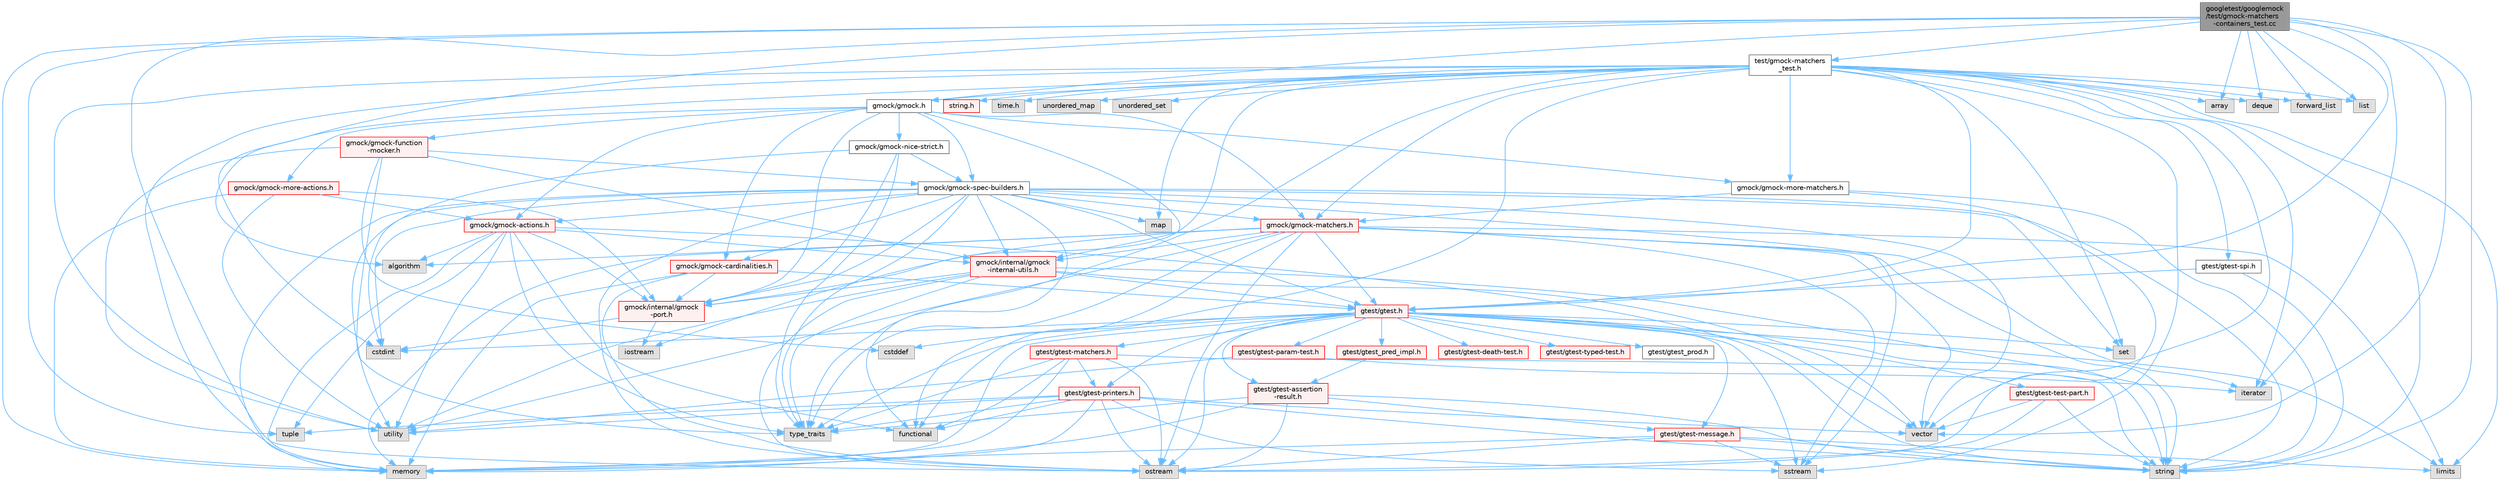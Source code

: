 digraph "googletest/googlemock/test/gmock-matchers-containers_test.cc"
{
 // LATEX_PDF_SIZE
  bgcolor="transparent";
  edge [fontname=Helvetica,fontsize=10,labelfontname=Helvetica,labelfontsize=10];
  node [fontname=Helvetica,fontsize=10,shape=box,height=0.2,width=0.4];
  Node1 [id="Node000001",label="googletest/googlemock\l/test/gmock-matchers\l-containers_test.cc",height=0.2,width=0.4,color="gray40", fillcolor="grey60", style="filled", fontcolor="black",tooltip=" "];
  Node1 -> Node2 [id="edge173_Node000001_Node000002",color="steelblue1",style="solid",tooltip=" "];
  Node2 [id="Node000002",label="algorithm",height=0.2,width=0.4,color="grey60", fillcolor="#E0E0E0", style="filled",tooltip=" "];
  Node1 -> Node3 [id="edge174_Node000001_Node000003",color="steelblue1",style="solid",tooltip=" "];
  Node3 [id="Node000003",label="array",height=0.2,width=0.4,color="grey60", fillcolor="#E0E0E0", style="filled",tooltip=" "];
  Node1 -> Node4 [id="edge175_Node000001_Node000004",color="steelblue1",style="solid",tooltip=" "];
  Node4 [id="Node000004",label="deque",height=0.2,width=0.4,color="grey60", fillcolor="#E0E0E0", style="filled",tooltip=" "];
  Node1 -> Node5 [id="edge176_Node000001_Node000005",color="steelblue1",style="solid",tooltip=" "];
  Node5 [id="Node000005",label="forward_list",height=0.2,width=0.4,color="grey60", fillcolor="#E0E0E0", style="filled",tooltip=" "];
  Node1 -> Node6 [id="edge177_Node000001_Node000006",color="steelblue1",style="solid",tooltip=" "];
  Node6 [id="Node000006",label="iterator",height=0.2,width=0.4,color="grey60", fillcolor="#E0E0E0", style="filled",tooltip=" "];
  Node1 -> Node7 [id="edge178_Node000001_Node000007",color="steelblue1",style="solid",tooltip=" "];
  Node7 [id="Node000007",label="list",height=0.2,width=0.4,color="grey60", fillcolor="#E0E0E0", style="filled",tooltip=" "];
  Node1 -> Node8 [id="edge179_Node000001_Node000008",color="steelblue1",style="solid",tooltip=" "];
  Node8 [id="Node000008",label="memory",height=0.2,width=0.4,color="grey60", fillcolor="#E0E0E0", style="filled",tooltip=" "];
  Node1 -> Node9 [id="edge180_Node000001_Node000009",color="steelblue1",style="solid",tooltip=" "];
  Node9 [id="Node000009",label="ostream",height=0.2,width=0.4,color="grey60", fillcolor="#E0E0E0", style="filled",tooltip=" "];
  Node1 -> Node10 [id="edge181_Node000001_Node000010",color="steelblue1",style="solid",tooltip=" "];
  Node10 [id="Node000010",label="string",height=0.2,width=0.4,color="grey60", fillcolor="#E0E0E0", style="filled",tooltip=" "];
  Node1 -> Node11 [id="edge182_Node000001_Node000011",color="steelblue1",style="solid",tooltip=" "];
  Node11 [id="Node000011",label="tuple",height=0.2,width=0.4,color="grey60", fillcolor="#E0E0E0", style="filled",tooltip=" "];
  Node1 -> Node12 [id="edge183_Node000001_Node000012",color="steelblue1",style="solid",tooltip=" "];
  Node12 [id="Node000012",label="vector",height=0.2,width=0.4,color="grey60", fillcolor="#E0E0E0", style="filled",tooltip=" "];
  Node1 -> Node13 [id="edge184_Node000001_Node000013",color="steelblue1",style="solid",tooltip=" "];
  Node13 [id="Node000013",label="gmock/gmock.h",height=0.2,width=0.4,color="grey40", fillcolor="white", style="filled",URL="$gmock_8h.html",tooltip=" "];
  Node13 -> Node14 [id="edge185_Node000013_Node000014",color="steelblue1",style="solid",tooltip=" "];
  Node14 [id="Node000014",label="gmock/gmock-actions.h",height=0.2,width=0.4,color="red", fillcolor="#FFF0F0", style="filled",URL="$gmock-actions_8h.html",tooltip=" "];
  Node14 -> Node2 [id="edge186_Node000014_Node000002",color="steelblue1",style="solid",tooltip=" "];
  Node14 -> Node17 [id="edge187_Node000014_Node000017",color="steelblue1",style="solid",tooltip=" "];
  Node17 [id="Node000017",label="functional",height=0.2,width=0.4,color="grey60", fillcolor="#E0E0E0", style="filled",tooltip=" "];
  Node14 -> Node8 [id="edge188_Node000014_Node000008",color="steelblue1",style="solid",tooltip=" "];
  Node14 -> Node10 [id="edge189_Node000014_Node000010",color="steelblue1",style="solid",tooltip=" "];
  Node14 -> Node11 [id="edge190_Node000014_Node000011",color="steelblue1",style="solid",tooltip=" "];
  Node14 -> Node18 [id="edge191_Node000014_Node000018",color="steelblue1",style="solid",tooltip=" "];
  Node18 [id="Node000018",label="type_traits",height=0.2,width=0.4,color="grey60", fillcolor="#E0E0E0", style="filled",tooltip=" "];
  Node14 -> Node19 [id="edge192_Node000014_Node000019",color="steelblue1",style="solid",tooltip=" "];
  Node19 [id="Node000019",label="utility",height=0.2,width=0.4,color="grey60", fillcolor="#E0E0E0", style="filled",tooltip=" "];
  Node14 -> Node20 [id="edge193_Node000014_Node000020",color="steelblue1",style="solid",tooltip=" "];
  Node20 [id="Node000020",label="gmock/internal/gmock\l-internal-utils.h",height=0.2,width=0.4,color="red", fillcolor="#FFF0F0", style="filled",URL="$gmock-internal-utils_8h.html",tooltip=" "];
  Node20 -> Node9 [id="edge194_Node000020_Node000009",color="steelblue1",style="solid",tooltip=" "];
  Node20 -> Node10 [id="edge195_Node000020_Node000010",color="steelblue1",style="solid",tooltip=" "];
  Node20 -> Node18 [id="edge196_Node000020_Node000018",color="steelblue1",style="solid",tooltip=" "];
  Node20 -> Node19 [id="edge197_Node000020_Node000019",color="steelblue1",style="solid",tooltip=" "];
  Node20 -> Node12 [id="edge198_Node000020_Node000012",color="steelblue1",style="solid",tooltip=" "];
  Node20 -> Node22 [id="edge199_Node000020_Node000022",color="steelblue1",style="solid",tooltip=" "];
  Node22 [id="Node000022",label="gmock/internal/gmock\l-port.h",height=0.2,width=0.4,color="red", fillcolor="#FFF0F0", style="filled",URL="$gmock-port_8h.html",tooltip=" "];
  Node22 -> Node25 [id="edge200_Node000022_Node000025",color="steelblue1",style="solid",tooltip=" "];
  Node25 [id="Node000025",label="cstdint",height=0.2,width=0.4,color="grey60", fillcolor="#E0E0E0", style="filled",tooltip=" "];
  Node22 -> Node26 [id="edge201_Node000022_Node000026",color="steelblue1",style="solid",tooltip=" "];
  Node26 [id="Node000026",label="iostream",height=0.2,width=0.4,color="grey60", fillcolor="#E0E0E0", style="filled",tooltip=" "];
  Node20 -> Node52 [id="edge202_Node000020_Node000052",color="steelblue1",style="solid",tooltip=" "];
  Node52 [id="Node000052",label="gtest/gtest.h",height=0.2,width=0.4,color="red", fillcolor="#FFF0F0", style="filled",URL="$gtest_8h.html",tooltip=" "];
  Node52 -> Node34 [id="edge203_Node000052_Node000034",color="steelblue1",style="solid",tooltip=" "];
  Node34 [id="Node000034",label="cstddef",height=0.2,width=0.4,color="grey60", fillcolor="#E0E0E0", style="filled",tooltip=" "];
  Node52 -> Node25 [id="edge204_Node000052_Node000025",color="steelblue1",style="solid",tooltip=" "];
  Node52 -> Node38 [id="edge205_Node000052_Node000038",color="steelblue1",style="solid",tooltip=" "];
  Node38 [id="Node000038",label="limits",height=0.2,width=0.4,color="grey60", fillcolor="#E0E0E0", style="filled",tooltip=" "];
  Node52 -> Node8 [id="edge206_Node000052_Node000008",color="steelblue1",style="solid",tooltip=" "];
  Node52 -> Node9 [id="edge207_Node000052_Node000009",color="steelblue1",style="solid",tooltip=" "];
  Node52 -> Node37 [id="edge208_Node000052_Node000037",color="steelblue1",style="solid",tooltip=" "];
  Node37 [id="Node000037",label="set",height=0.2,width=0.4,color="grey60", fillcolor="#E0E0E0", style="filled",tooltip=" "];
  Node52 -> Node53 [id="edge209_Node000052_Node000053",color="steelblue1",style="solid",tooltip=" "];
  Node53 [id="Node000053",label="sstream",height=0.2,width=0.4,color="grey60", fillcolor="#E0E0E0", style="filled",tooltip=" "];
  Node52 -> Node10 [id="edge210_Node000052_Node000010",color="steelblue1",style="solid",tooltip=" "];
  Node52 -> Node18 [id="edge211_Node000052_Node000018",color="steelblue1",style="solid",tooltip=" "];
  Node52 -> Node12 [id="edge212_Node000052_Node000012",color="steelblue1",style="solid",tooltip=" "];
  Node52 -> Node54 [id="edge213_Node000052_Node000054",color="steelblue1",style="solid",tooltip=" "];
  Node54 [id="Node000054",label="gtest/gtest-assertion\l-result.h",height=0.2,width=0.4,color="red", fillcolor="#FFF0F0", style="filled",URL="$gtest-assertion-result_8h.html",tooltip=" "];
  Node54 -> Node8 [id="edge214_Node000054_Node000008",color="steelblue1",style="solid",tooltip=" "];
  Node54 -> Node9 [id="edge215_Node000054_Node000009",color="steelblue1",style="solid",tooltip=" "];
  Node54 -> Node10 [id="edge216_Node000054_Node000010",color="steelblue1",style="solid",tooltip=" "];
  Node54 -> Node18 [id="edge217_Node000054_Node000018",color="steelblue1",style="solid",tooltip=" "];
  Node54 -> Node55 [id="edge218_Node000054_Node000055",color="steelblue1",style="solid",tooltip=" "];
  Node55 [id="Node000055",label="gtest/gtest-message.h",height=0.2,width=0.4,color="red", fillcolor="#FFF0F0", style="filled",URL="$gtest-message_8h.html",tooltip=" "];
  Node55 -> Node38 [id="edge219_Node000055_Node000038",color="steelblue1",style="solid",tooltip=" "];
  Node55 -> Node8 [id="edge220_Node000055_Node000008",color="steelblue1",style="solid",tooltip=" "];
  Node55 -> Node9 [id="edge221_Node000055_Node000009",color="steelblue1",style="solid",tooltip=" "];
  Node55 -> Node53 [id="edge222_Node000055_Node000053",color="steelblue1",style="solid",tooltip=" "];
  Node55 -> Node10 [id="edge223_Node000055_Node000010",color="steelblue1",style="solid",tooltip=" "];
  Node52 -> Node56 [id="edge224_Node000052_Node000056",color="steelblue1",style="solid",tooltip=" "];
  Node56 [id="Node000056",label="gtest/gtest-death-test.h",height=0.2,width=0.4,color="red", fillcolor="#FFF0F0", style="filled",URL="$gtest-death-test_8h.html",tooltip=" "];
  Node52 -> Node58 [id="edge225_Node000052_Node000058",color="steelblue1",style="solid",tooltip=" "];
  Node58 [id="Node000058",label="gtest/gtest-matchers.h",height=0.2,width=0.4,color="red", fillcolor="#FFF0F0", style="filled",URL="$gtest-matchers_8h.html",tooltip=" "];
  Node58 -> Node17 [id="edge226_Node000058_Node000017",color="steelblue1",style="solid",tooltip=" "];
  Node58 -> Node8 [id="edge227_Node000058_Node000008",color="steelblue1",style="solid",tooltip=" "];
  Node58 -> Node9 [id="edge228_Node000058_Node000009",color="steelblue1",style="solid",tooltip=" "];
  Node58 -> Node10 [id="edge229_Node000058_Node000010",color="steelblue1",style="solid",tooltip=" "];
  Node58 -> Node18 [id="edge230_Node000058_Node000018",color="steelblue1",style="solid",tooltip=" "];
  Node58 -> Node60 [id="edge231_Node000058_Node000060",color="steelblue1",style="solid",tooltip=" "];
  Node60 [id="Node000060",label="gtest/gtest-printers.h",height=0.2,width=0.4,color="red", fillcolor="#FFF0F0", style="filled",URL="$gtest-printers_8h.html",tooltip=" "];
  Node60 -> Node17 [id="edge232_Node000060_Node000017",color="steelblue1",style="solid",tooltip=" "];
  Node60 -> Node8 [id="edge233_Node000060_Node000008",color="steelblue1",style="solid",tooltip=" "];
  Node60 -> Node9 [id="edge234_Node000060_Node000009",color="steelblue1",style="solid",tooltip=" "];
  Node60 -> Node53 [id="edge235_Node000060_Node000053",color="steelblue1",style="solid",tooltip=" "];
  Node60 -> Node10 [id="edge236_Node000060_Node000010",color="steelblue1",style="solid",tooltip=" "];
  Node60 -> Node11 [id="edge237_Node000060_Node000011",color="steelblue1",style="solid",tooltip=" "];
  Node60 -> Node18 [id="edge238_Node000060_Node000018",color="steelblue1",style="solid",tooltip=" "];
  Node60 -> Node19 [id="edge239_Node000060_Node000019",color="steelblue1",style="solid",tooltip=" "];
  Node60 -> Node12 [id="edge240_Node000060_Node000012",color="steelblue1",style="solid",tooltip=" "];
  Node52 -> Node55 [id="edge241_Node000052_Node000055",color="steelblue1",style="solid",tooltip=" "];
  Node52 -> Node68 [id="edge242_Node000052_Node000068",color="steelblue1",style="solid",tooltip=" "];
  Node68 [id="Node000068",label="gtest/gtest-param-test.h",height=0.2,width=0.4,color="red", fillcolor="#FFF0F0", style="filled",URL="$gtest-param-test_8h.html",tooltip=" "];
  Node68 -> Node6 [id="edge243_Node000068_Node000006",color="steelblue1",style="solid",tooltip=" "];
  Node68 -> Node19 [id="edge244_Node000068_Node000019",color="steelblue1",style="solid",tooltip=" "];
  Node52 -> Node60 [id="edge245_Node000052_Node000060",color="steelblue1",style="solid",tooltip=" "];
  Node52 -> Node72 [id="edge246_Node000052_Node000072",color="steelblue1",style="solid",tooltip=" "];
  Node72 [id="Node000072",label="gtest/gtest-test-part.h",height=0.2,width=0.4,color="red", fillcolor="#FFF0F0", style="filled",URL="$gtest-test-part_8h.html",tooltip=" "];
  Node72 -> Node9 [id="edge247_Node000072_Node000009",color="steelblue1",style="solid",tooltip=" "];
  Node72 -> Node10 [id="edge248_Node000072_Node000010",color="steelblue1",style="solid",tooltip=" "];
  Node72 -> Node12 [id="edge249_Node000072_Node000012",color="steelblue1",style="solid",tooltip=" "];
  Node52 -> Node74 [id="edge250_Node000052_Node000074",color="steelblue1",style="solid",tooltip=" "];
  Node74 [id="Node000074",label="gtest/gtest-typed-test.h",height=0.2,width=0.4,color="red", fillcolor="#FFF0F0", style="filled",URL="$gtest-typed-test_8h.html",tooltip=" "];
  Node52 -> Node75 [id="edge251_Node000052_Node000075",color="steelblue1",style="solid",tooltip=" "];
  Node75 [id="Node000075",label="gtest/gtest_pred_impl.h",height=0.2,width=0.4,color="red", fillcolor="#FFF0F0", style="filled",URL="$gtest__pred__impl_8h.html",tooltip=" "];
  Node75 -> Node54 [id="edge252_Node000075_Node000054",color="steelblue1",style="solid",tooltip=" "];
  Node52 -> Node76 [id="edge253_Node000052_Node000076",color="steelblue1",style="solid",tooltip=" "];
  Node76 [id="Node000076",label="gtest/gtest_prod.h",height=0.2,width=0.4,color="grey40", fillcolor="white", style="filled",URL="$gtest__prod_8h.html",tooltip=" "];
  Node14 -> Node22 [id="edge254_Node000014_Node000022",color="steelblue1",style="solid",tooltip=" "];
  Node13 -> Node78 [id="edge255_Node000013_Node000078",color="steelblue1",style="solid",tooltip=" "];
  Node78 [id="Node000078",label="gmock/gmock-cardinalities.h",height=0.2,width=0.4,color="red", fillcolor="#FFF0F0", style="filled",URL="$gmock-cardinalities_8h.html",tooltip=" "];
  Node78 -> Node8 [id="edge256_Node000078_Node000008",color="steelblue1",style="solid",tooltip=" "];
  Node78 -> Node9 [id="edge257_Node000078_Node000009",color="steelblue1",style="solid",tooltip=" "];
  Node78 -> Node22 [id="edge258_Node000078_Node000022",color="steelblue1",style="solid",tooltip=" "];
  Node78 -> Node52 [id="edge259_Node000078_Node000052",color="steelblue1",style="solid",tooltip=" "];
  Node13 -> Node80 [id="edge260_Node000013_Node000080",color="steelblue1",style="solid",tooltip=" "];
  Node80 [id="Node000080",label="gmock/gmock-function\l-mocker.h",height=0.2,width=0.4,color="red", fillcolor="#FFF0F0", style="filled",URL="$gmock-function-mocker_8h.html",tooltip=" "];
  Node80 -> Node34 [id="edge261_Node000080_Node000034",color="steelblue1",style="solid",tooltip=" "];
  Node80 -> Node18 [id="edge262_Node000080_Node000018",color="steelblue1",style="solid",tooltip=" "];
  Node80 -> Node19 [id="edge263_Node000080_Node000019",color="steelblue1",style="solid",tooltip=" "];
  Node80 -> Node81 [id="edge264_Node000080_Node000081",color="steelblue1",style="solid",tooltip=" "];
  Node81 [id="Node000081",label="gmock/gmock-spec-builders.h",height=0.2,width=0.4,color="grey40", fillcolor="white", style="filled",URL="$gmock-spec-builders_8h.html",tooltip=" "];
  Node81 -> Node25 [id="edge265_Node000081_Node000025",color="steelblue1",style="solid",tooltip=" "];
  Node81 -> Node17 [id="edge266_Node000081_Node000017",color="steelblue1",style="solid",tooltip=" "];
  Node81 -> Node63 [id="edge267_Node000081_Node000063",color="steelblue1",style="solid",tooltip=" "];
  Node63 [id="Node000063",label="map",height=0.2,width=0.4,color="grey60", fillcolor="#E0E0E0", style="filled",tooltip=" "];
  Node81 -> Node8 [id="edge268_Node000081_Node000008",color="steelblue1",style="solid",tooltip=" "];
  Node81 -> Node9 [id="edge269_Node000081_Node000009",color="steelblue1",style="solid",tooltip=" "];
  Node81 -> Node37 [id="edge270_Node000081_Node000037",color="steelblue1",style="solid",tooltip=" "];
  Node81 -> Node53 [id="edge271_Node000081_Node000053",color="steelblue1",style="solid",tooltip=" "];
  Node81 -> Node10 [id="edge272_Node000081_Node000010",color="steelblue1",style="solid",tooltip=" "];
  Node81 -> Node18 [id="edge273_Node000081_Node000018",color="steelblue1",style="solid",tooltip=" "];
  Node81 -> Node19 [id="edge274_Node000081_Node000019",color="steelblue1",style="solid",tooltip=" "];
  Node81 -> Node12 [id="edge275_Node000081_Node000012",color="steelblue1",style="solid",tooltip=" "];
  Node81 -> Node14 [id="edge276_Node000081_Node000014",color="steelblue1",style="solid",tooltip=" "];
  Node81 -> Node78 [id="edge277_Node000081_Node000078",color="steelblue1",style="solid",tooltip=" "];
  Node81 -> Node82 [id="edge278_Node000081_Node000082",color="steelblue1",style="solid",tooltip=" "];
  Node82 [id="Node000082",label="gmock/gmock-matchers.h",height=0.2,width=0.4,color="red", fillcolor="#FFF0F0", style="filled",URL="$gmock-matchers_8h.html",tooltip=" "];
  Node82 -> Node2 [id="edge279_Node000082_Node000002",color="steelblue1",style="solid",tooltip=" "];
  Node82 -> Node17 [id="edge280_Node000082_Node000017",color="steelblue1",style="solid",tooltip=" "];
  Node82 -> Node6 [id="edge281_Node000082_Node000006",color="steelblue1",style="solid",tooltip=" "];
  Node82 -> Node38 [id="edge282_Node000082_Node000038",color="steelblue1",style="solid",tooltip=" "];
  Node82 -> Node8 [id="edge283_Node000082_Node000008",color="steelblue1",style="solid",tooltip=" "];
  Node82 -> Node9 [id="edge284_Node000082_Node000009",color="steelblue1",style="solid",tooltip=" "];
  Node82 -> Node53 [id="edge285_Node000082_Node000053",color="steelblue1",style="solid",tooltip=" "];
  Node82 -> Node10 [id="edge286_Node000082_Node000010",color="steelblue1",style="solid",tooltip=" "];
  Node82 -> Node18 [id="edge287_Node000082_Node000018",color="steelblue1",style="solid",tooltip=" "];
  Node82 -> Node19 [id="edge288_Node000082_Node000019",color="steelblue1",style="solid",tooltip=" "];
  Node82 -> Node12 [id="edge289_Node000082_Node000012",color="steelblue1",style="solid",tooltip=" "];
  Node82 -> Node20 [id="edge290_Node000082_Node000020",color="steelblue1",style="solid",tooltip=" "];
  Node82 -> Node22 [id="edge291_Node000082_Node000022",color="steelblue1",style="solid",tooltip=" "];
  Node82 -> Node52 [id="edge292_Node000082_Node000052",color="steelblue1",style="solid",tooltip=" "];
  Node81 -> Node20 [id="edge293_Node000081_Node000020",color="steelblue1",style="solid",tooltip=" "];
  Node81 -> Node22 [id="edge294_Node000081_Node000022",color="steelblue1",style="solid",tooltip=" "];
  Node81 -> Node52 [id="edge295_Node000081_Node000052",color="steelblue1",style="solid",tooltip=" "];
  Node80 -> Node20 [id="edge296_Node000080_Node000020",color="steelblue1",style="solid",tooltip=" "];
  Node13 -> Node82 [id="edge297_Node000013_Node000082",color="steelblue1",style="solid",tooltip=" "];
  Node13 -> Node87 [id="edge298_Node000013_Node000087",color="steelblue1",style="solid",tooltip=" "];
  Node87 [id="Node000087",label="gmock/gmock-more-actions.h",height=0.2,width=0.4,color="red", fillcolor="#FFF0F0", style="filled",URL="$gmock-more-actions_8h.html",tooltip=" "];
  Node87 -> Node8 [id="edge299_Node000087_Node000008",color="steelblue1",style="solid",tooltip=" "];
  Node87 -> Node19 [id="edge300_Node000087_Node000019",color="steelblue1",style="solid",tooltip=" "];
  Node87 -> Node14 [id="edge301_Node000087_Node000014",color="steelblue1",style="solid",tooltip=" "];
  Node87 -> Node22 [id="edge302_Node000087_Node000022",color="steelblue1",style="solid",tooltip=" "];
  Node13 -> Node89 [id="edge303_Node000013_Node000089",color="steelblue1",style="solid",tooltip=" "];
  Node89 [id="Node000089",label="gmock/gmock-more-matchers.h",height=0.2,width=0.4,color="grey40", fillcolor="white", style="filled",URL="$gmock-more-matchers_8h.html",tooltip=" "];
  Node89 -> Node9 [id="edge304_Node000089_Node000009",color="steelblue1",style="solid",tooltip=" "];
  Node89 -> Node10 [id="edge305_Node000089_Node000010",color="steelblue1",style="solid",tooltip=" "];
  Node89 -> Node82 [id="edge306_Node000089_Node000082",color="steelblue1",style="solid",tooltip=" "];
  Node13 -> Node90 [id="edge307_Node000013_Node000090",color="steelblue1",style="solid",tooltip=" "];
  Node90 [id="Node000090",label="gmock/gmock-nice-strict.h",height=0.2,width=0.4,color="grey40", fillcolor="white", style="filled",URL="$gmock-nice-strict_8h.html",tooltip=" "];
  Node90 -> Node25 [id="edge308_Node000090_Node000025",color="steelblue1",style="solid",tooltip=" "];
  Node90 -> Node18 [id="edge309_Node000090_Node000018",color="steelblue1",style="solid",tooltip=" "];
  Node90 -> Node81 [id="edge310_Node000090_Node000081",color="steelblue1",style="solid",tooltip=" "];
  Node90 -> Node22 [id="edge311_Node000090_Node000022",color="steelblue1",style="solid",tooltip=" "];
  Node13 -> Node81 [id="edge312_Node000013_Node000081",color="steelblue1",style="solid",tooltip=" "];
  Node13 -> Node20 [id="edge313_Node000013_Node000020",color="steelblue1",style="solid",tooltip=" "];
  Node13 -> Node22 [id="edge314_Node000013_Node000022",color="steelblue1",style="solid",tooltip=" "];
  Node1 -> Node91 [id="edge315_Node000001_Node000091",color="steelblue1",style="solid",tooltip=" "];
  Node91 [id="Node000091",label="test/gmock-matchers\l_test.h",height=0.2,width=0.4,color="grey40", fillcolor="white", style="filled",URL="$gmock-matchers__test_8h.html",tooltip=" "];
  Node91 -> Node32 [id="edge316_Node000091_Node000032",color="steelblue1",style="solid",tooltip=" "];
  Node32 [id="Node000032",label="string.h",height=0.2,width=0.4,color="red", fillcolor="#FFF0F0", style="filled",URL="$string_8h.html",tooltip=" "];
  Node91 -> Node92 [id="edge317_Node000091_Node000092",color="steelblue1",style="solid",tooltip=" "];
  Node92 [id="Node000092",label="time.h",height=0.2,width=0.4,color="grey60", fillcolor="#E0E0E0", style="filled",tooltip=" "];
  Node91 -> Node3 [id="edge318_Node000091_Node000003",color="steelblue1",style="solid",tooltip=" "];
  Node91 -> Node25 [id="edge319_Node000091_Node000025",color="steelblue1",style="solid",tooltip=" "];
  Node91 -> Node4 [id="edge320_Node000091_Node000004",color="steelblue1",style="solid",tooltip=" "];
  Node91 -> Node5 [id="edge321_Node000091_Node000005",color="steelblue1",style="solid",tooltip=" "];
  Node91 -> Node17 [id="edge322_Node000091_Node000017",color="steelblue1",style="solid",tooltip=" "];
  Node91 -> Node26 [id="edge323_Node000091_Node000026",color="steelblue1",style="solid",tooltip=" "];
  Node91 -> Node6 [id="edge324_Node000091_Node000006",color="steelblue1",style="solid",tooltip=" "];
  Node91 -> Node38 [id="edge325_Node000091_Node000038",color="steelblue1",style="solid",tooltip=" "];
  Node91 -> Node7 [id="edge326_Node000091_Node000007",color="steelblue1",style="solid",tooltip=" "];
  Node91 -> Node63 [id="edge327_Node000091_Node000063",color="steelblue1",style="solid",tooltip=" "];
  Node91 -> Node8 [id="edge328_Node000091_Node000008",color="steelblue1",style="solid",tooltip=" "];
  Node91 -> Node37 [id="edge329_Node000091_Node000037",color="steelblue1",style="solid",tooltip=" "];
  Node91 -> Node53 [id="edge330_Node000091_Node000053",color="steelblue1",style="solid",tooltip=" "];
  Node91 -> Node10 [id="edge331_Node000091_Node000010",color="steelblue1",style="solid",tooltip=" "];
  Node91 -> Node18 [id="edge332_Node000091_Node000018",color="steelblue1",style="solid",tooltip=" "];
  Node91 -> Node71 [id="edge333_Node000091_Node000071",color="steelblue1",style="solid",tooltip=" "];
  Node71 [id="Node000071",label="unordered_map",height=0.2,width=0.4,color="grey60", fillcolor="#E0E0E0", style="filled",tooltip=" "];
  Node91 -> Node93 [id="edge334_Node000091_Node000093",color="steelblue1",style="solid",tooltip=" "];
  Node93 [id="Node000093",label="unordered_set",height=0.2,width=0.4,color="grey60", fillcolor="#E0E0E0", style="filled",tooltip=" "];
  Node91 -> Node19 [id="edge335_Node000091_Node000019",color="steelblue1",style="solid",tooltip=" "];
  Node91 -> Node12 [id="edge336_Node000091_Node000012",color="steelblue1",style="solid",tooltip=" "];
  Node91 -> Node82 [id="edge337_Node000091_Node000082",color="steelblue1",style="solid",tooltip=" "];
  Node91 -> Node89 [id="edge338_Node000091_Node000089",color="steelblue1",style="solid",tooltip=" "];
  Node91 -> Node13 [id="edge339_Node000091_Node000013",color="steelblue1",style="solid",tooltip=" "];
  Node91 -> Node94 [id="edge340_Node000091_Node000094",color="steelblue1",style="solid",tooltip=" "];
  Node94 [id="Node000094",label="gtest/gtest-spi.h",height=0.2,width=0.4,color="grey40", fillcolor="white", style="filled",URL="$gtest-spi_8h.html",tooltip=" "];
  Node94 -> Node10 [id="edge341_Node000094_Node000010",color="steelblue1",style="solid",tooltip=" "];
  Node94 -> Node52 [id="edge342_Node000094_Node000052",color="steelblue1",style="solid",tooltip=" "];
  Node91 -> Node52 [id="edge343_Node000091_Node000052",color="steelblue1",style="solid",tooltip=" "];
  Node1 -> Node52 [id="edge344_Node000001_Node000052",color="steelblue1",style="solid",tooltip=" "];
}
